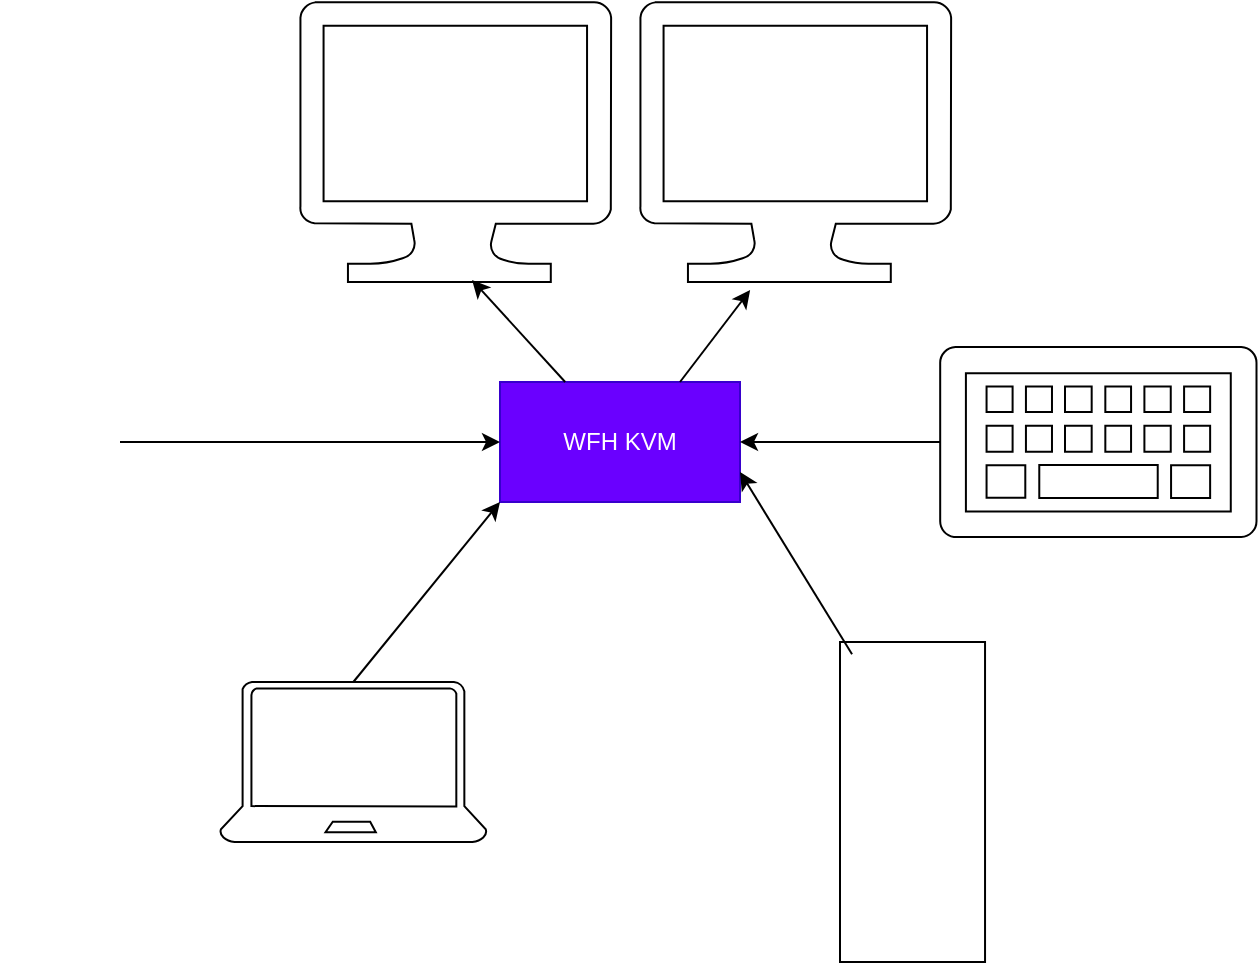 <mxfile version="27.0.6">
  <diagram name="Page-1" id="-OjgLEtUoCYl-kFv9vaK">
    <mxGraphModel dx="725" dy="1117" grid="1" gridSize="10" guides="1" tooltips="1" connect="1" arrows="1" fold="1" page="1" pageScale="1" pageWidth="827" pageHeight="1169" math="0" shadow="0">
      <root>
        <mxCell id="0" />
        <mxCell id="1" parent="0" />
        <mxCell id="RVZC-ofbu4COuB1lyOAc-1" value="" style="sketch=0;aspect=fixed;pointerEvents=1;shadow=0;dashed=0;html=1;labelPosition=center;verticalLabelPosition=bottom;verticalAlign=top;align=center;shape=mxgraph.azure.laptop" parent="1" vertex="1">
          <mxGeometry x="190.0" y="390" width="133.34" height="80" as="geometry" />
        </mxCell>
        <mxCell id="RVZC-ofbu4COuB1lyOAc-2" value="" style="verticalLabelPosition=bottom;html=1;verticalAlign=top;align=center;shape=mxgraph.azure.computer;pointerEvents=1;" parent="1" vertex="1">
          <mxGeometry x="230.0" y="50" width="155.56" height="140" as="geometry" />
        </mxCell>
        <mxCell id="RVZC-ofbu4COuB1lyOAc-4" value="WFH KVM" style="rounded=0;whiteSpace=wrap;html=1;fillColor=#6a00ff;fontColor=#ffffff;strokeColor=#3700CC;" parent="1" vertex="1">
          <mxGeometry x="330" y="240" width="120" height="60" as="geometry" />
        </mxCell>
        <mxCell id="RVZC-ofbu4COuB1lyOAc-5" value="" style="shape=mxgraph.networks2.icon;aspect=fixed;network2IconShadow=1;network2bgFillColor=none;network2Icon=mxgraph.networks2.desktop_pc;network2IconXOffset=-0.003;network2IconYOffset=0.0;network2IconW=0.453;network2IconH=1.0;" parent="1" vertex="1">
          <mxGeometry x="500" y="370" width="72.52" height="160" as="geometry" />
        </mxCell>
        <mxCell id="RVZC-ofbu4COuB1lyOAc-6" value="" style="verticalLabelPosition=bottom;html=1;verticalAlign=top;align=center;shape=mxgraph.azure.computer;pointerEvents=1;" parent="1" vertex="1">
          <mxGeometry x="400" y="50" width="155.56" height="140" as="geometry" />
        </mxCell>
        <mxCell id="RVZC-ofbu4COuB1lyOAc-7" value="" style="sketch=0;aspect=fixed;pointerEvents=1;shadow=0;dashed=0;html=1;labelPosition=center;verticalLabelPosition=bottom;verticalAlign=top;align=center;shape=mxgraph.mscae.enterprise.keyboard" parent="1" vertex="1">
          <mxGeometry x="550" y="222.5" width="158.33" height="95" as="geometry" />
        </mxCell>
        <mxCell id="RVZC-ofbu4COuB1lyOAc-9" value="" style="endArrow=classic;html=1;rounded=0;exitX=0.5;exitY=0;exitDx=0;exitDy=0;exitPerimeter=0;entryX=0;entryY=1;entryDx=0;entryDy=0;strokeColor=light-dark(#000000,#000000);" parent="1" source="RVZC-ofbu4COuB1lyOAc-1" target="RVZC-ofbu4COuB1lyOAc-4" edge="1">
          <mxGeometry width="50" height="50" relative="1" as="geometry">
            <mxPoint x="360" y="480" as="sourcePoint" />
            <mxPoint x="240" y="390" as="targetPoint" />
          </mxGeometry>
        </mxCell>
        <mxCell id="RVZC-ofbu4COuB1lyOAc-15" value="" style="endArrow=classic;html=1;rounded=0;exitX=0.083;exitY=0.038;exitDx=0;exitDy=0;exitPerimeter=0;entryX=1;entryY=0.75;entryDx=0;entryDy=0;strokeColor=light-dark(#000000,#000000);" parent="1" source="RVZC-ofbu4COuB1lyOAc-5" target="RVZC-ofbu4COuB1lyOAc-4" edge="1">
          <mxGeometry width="50" height="50" relative="1" as="geometry">
            <mxPoint x="360" y="480" as="sourcePoint" />
            <mxPoint x="410" y="430" as="targetPoint" />
          </mxGeometry>
        </mxCell>
        <mxCell id="RVZC-ofbu4COuB1lyOAc-16" value="" style="endArrow=classic;html=1;rounded=0;exitX=0;exitY=0.5;exitDx=0;exitDy=0;exitPerimeter=0;entryX=1;entryY=0.5;entryDx=0;entryDy=0;strokeColor=light-dark(#000000,#000000);" parent="1" source="RVZC-ofbu4COuB1lyOAc-7" target="RVZC-ofbu4COuB1lyOAc-4" edge="1">
          <mxGeometry width="50" height="50" relative="1" as="geometry">
            <mxPoint x="360" y="480" as="sourcePoint" />
            <mxPoint x="410" y="430" as="targetPoint" />
          </mxGeometry>
        </mxCell>
        <mxCell id="RVZC-ofbu4COuB1lyOAc-17" value="" style="endArrow=classic;html=1;rounded=0;entryX=0.553;entryY=0.993;entryDx=0;entryDy=0;entryPerimeter=0;strokeColor=light-dark(#000000,#000000);" parent="1" source="RVZC-ofbu4COuB1lyOAc-4" target="RVZC-ofbu4COuB1lyOAc-2" edge="1">
          <mxGeometry width="50" height="50" relative="1" as="geometry">
            <mxPoint x="360" y="480" as="sourcePoint" />
            <mxPoint x="410" y="430" as="targetPoint" />
          </mxGeometry>
        </mxCell>
        <mxCell id="RVZC-ofbu4COuB1lyOAc-18" value="" style="endArrow=classic;html=1;rounded=0;entryX=0.354;entryY=1.029;entryDx=0;entryDy=0;entryPerimeter=0;exitX=0.75;exitY=0;exitDx=0;exitDy=0;strokeColor=light-dark(#000000,#000000);" parent="1" source="RVZC-ofbu4COuB1lyOAc-4" target="RVZC-ofbu4COuB1lyOAc-6" edge="1">
          <mxGeometry width="50" height="50" relative="1" as="geometry">
            <mxPoint x="360" y="480" as="sourcePoint" />
            <mxPoint x="410" y="430" as="targetPoint" />
          </mxGeometry>
        </mxCell>
        <mxCell id="cH-brBtNipcaxyRWTsUS-1" value="" style="shape=image;html=1;verticalAlign=top;verticalLabelPosition=bottom;labelBackgroundColor=#ffffff;imageAspect=0;aspect=fixed;image=https://cdn1.iconfinder.com/data/icons/bootstrap-vol-3/16/outlet-128.png" vertex="1" parent="1">
          <mxGeometry x="80" y="240" width="60" height="60" as="geometry" />
        </mxCell>
        <mxCell id="cH-brBtNipcaxyRWTsUS-2" value="" style="endArrow=classic;html=1;rounded=0;exitX=1;exitY=0.5;exitDx=0;exitDy=0;entryX=0;entryY=0.5;entryDx=0;entryDy=0;strokeColor=light-dark(#000000,#000000);" edge="1" parent="1" source="cH-brBtNipcaxyRWTsUS-1" target="RVZC-ofbu4COuB1lyOAc-4">
          <mxGeometry width="50" height="50" relative="1" as="geometry">
            <mxPoint x="150" y="290" as="sourcePoint" />
            <mxPoint x="200" y="240" as="targetPoint" />
          </mxGeometry>
        </mxCell>
      </root>
    </mxGraphModel>
  </diagram>
</mxfile>
